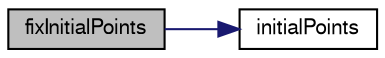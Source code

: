 digraph "fixInitialPoints"
{
  bgcolor="transparent";
  edge [fontname="FreeSans",fontsize="10",labelfontname="FreeSans",labelfontsize="10"];
  node [fontname="FreeSans",fontsize="10",shape=record];
  rankdir="LR";
  Node22 [label="fixInitialPoints",height=0.2,width=0.4,color="black", fillcolor="grey75", style="filled", fontcolor="black"];
  Node22 -> Node23 [color="midnightblue",fontsize="10",style="solid",fontname="FreeSans"];
  Node23 [label="initialPoints",height=0.2,width=0.4,color="black",URL="$a31538.html#aac8a71553f18d59306d316f1f1f306c6",tooltip="Return the initial points for the conformalVoronoiMesh. "];
}
